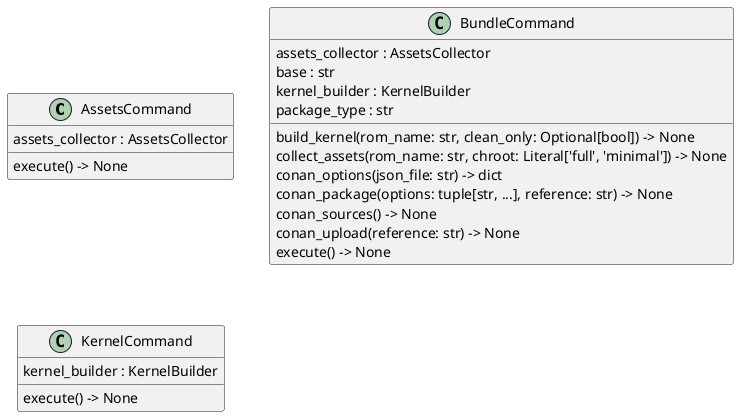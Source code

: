 @startuml classes
set namespaceSeparator none
class "AssetsCommand" as commands.assets.AssetsCommand {
  assets_collector : AssetsCollector
  execute() -> None
}
class "BundleCommand" as commands.bundle.BundleCommand {
  assets_collector : AssetsCollector
  base : str
  kernel_builder : KernelBuilder
  package_type : str
  build_kernel(rom_name: str, clean_only: Optional[bool]) -> None
  collect_assets(rom_name: str, chroot: Literal['full', 'minimal']) -> None
  conan_options(json_file: str) -> dict
  conan_package(options: tuple[str, ...], reference: str) -> None
  conan_sources() -> None
  conan_upload(reference: str) -> None
  execute() -> None
}
class "KernelCommand" as commands.kernel.KernelCommand {
  kernel_builder : KernelBuilder
  execute() -> None
}
@enduml
